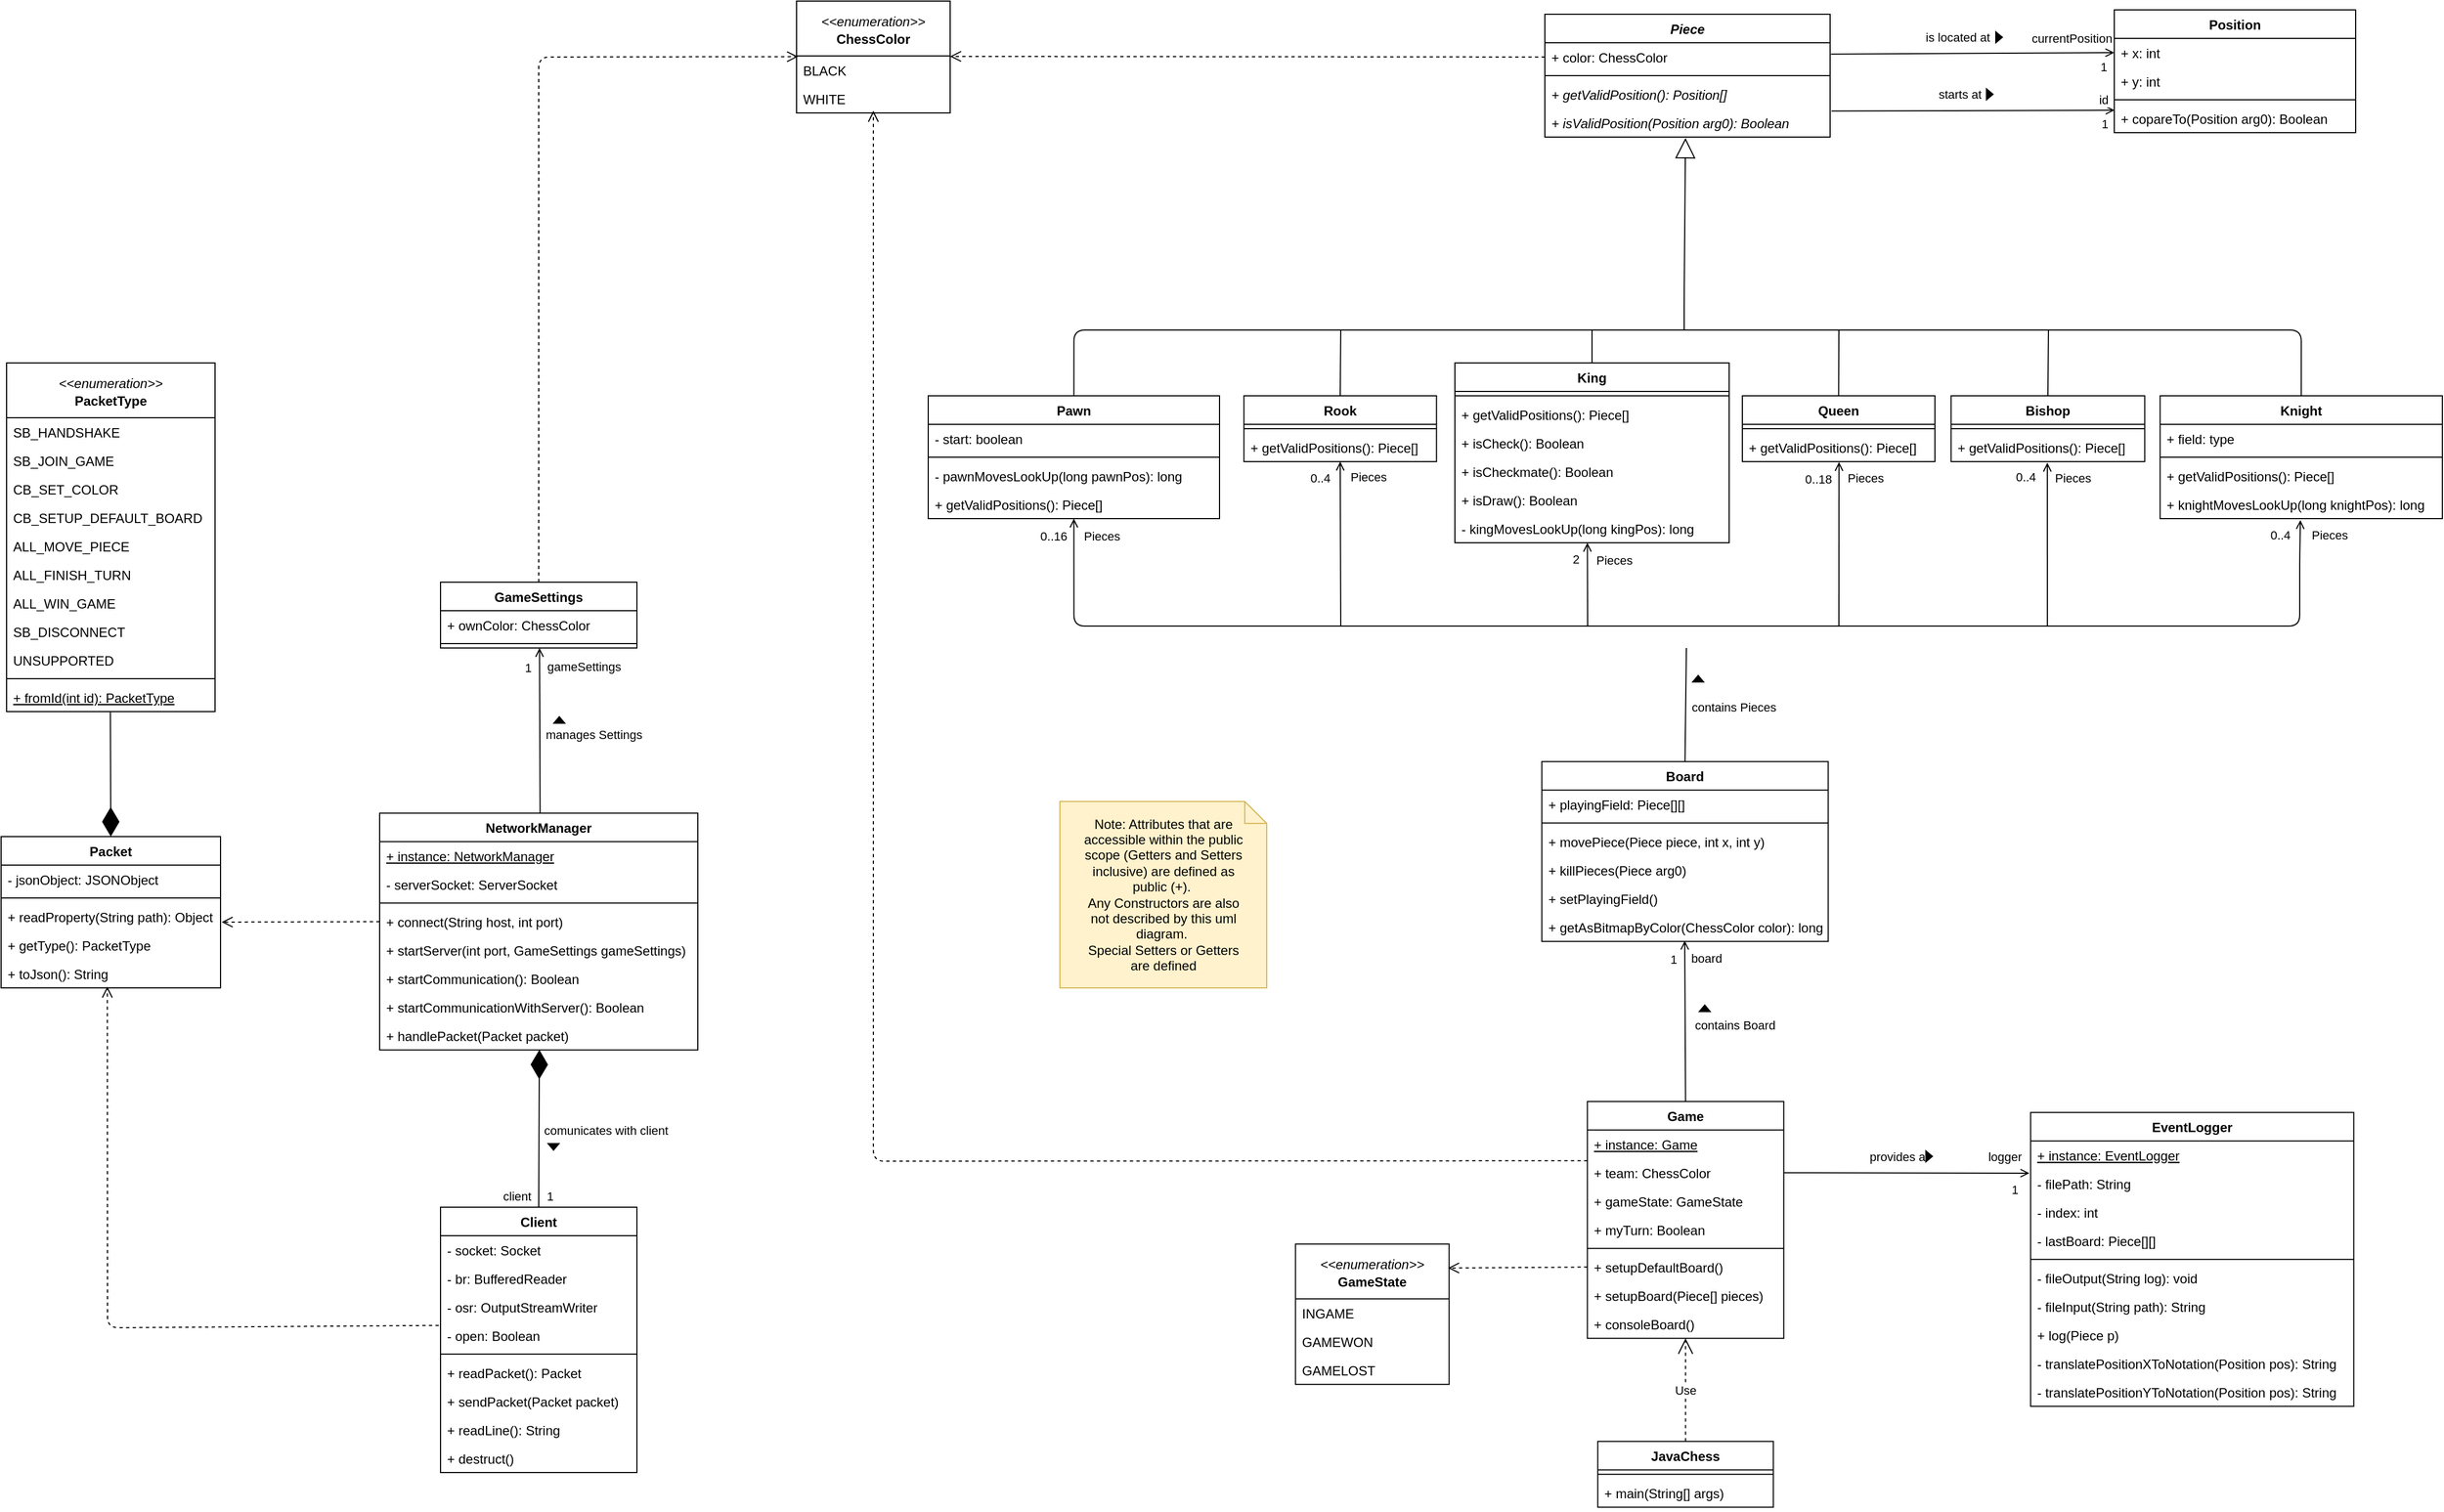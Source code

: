 <mxfile version="15.2.9" type="device"><diagram id="QiO1Wd_Hvcqk1EZPamI7" name="Page-1"><mxGraphModel dx="3575" dy="3105" grid="1" gridSize="10" guides="1" tooltips="1" connect="1" arrows="1" fold="1" page="1" pageScale="1" pageWidth="827" pageHeight="1169" math="0" shadow="0"><root><mxCell id="0"/><mxCell id="1" parent="0"/><mxCell id="n-QpUPMGMbVqNo4bRFKj-1" value="Piece" style="swimlane;fontStyle=3;align=center;verticalAlign=top;childLayout=stackLayout;horizontal=1;startSize=26;horizontalStack=0;resizeParent=1;resizeParentMax=0;resizeLast=0;collapsible=1;marginBottom=0;" parent="1" vertex="1"><mxGeometry x="708" y="-638" width="260" height="112" as="geometry"><mxRectangle x="320" y="60" width="70" height="26" as="alternateBounds"/></mxGeometry></mxCell><mxCell id="y1pp2kPINJk6-udKGznK-7" value="+ color: ChessColor" style="text;strokeColor=none;fillColor=none;align=left;verticalAlign=top;spacingLeft=4;spacingRight=4;overflow=hidden;rotatable=0;points=[[0,0.5],[1,0.5]];portConstraint=eastwest;" parent="n-QpUPMGMbVqNo4bRFKj-1" vertex="1"><mxGeometry y="26" width="260" height="26" as="geometry"/></mxCell><mxCell id="n-QpUPMGMbVqNo4bRFKj-3" value="" style="line;strokeWidth=1;fillColor=none;align=left;verticalAlign=middle;spacingTop=-1;spacingLeft=3;spacingRight=3;rotatable=0;labelPosition=right;points=[];portConstraint=eastwest;" parent="n-QpUPMGMbVqNo4bRFKj-1" vertex="1"><mxGeometry y="52" width="260" height="8" as="geometry"/></mxCell><mxCell id="n-QpUPMGMbVqNo4bRFKj-76" value="+ getValidPosition(): Position[]" style="text;strokeColor=none;fillColor=none;align=left;verticalAlign=top;spacingLeft=4;spacingRight=4;overflow=hidden;rotatable=0;points=[[0,0.5],[1,0.5]];portConstraint=eastwest;fontStyle=2" parent="n-QpUPMGMbVqNo4bRFKj-1" vertex="1"><mxGeometry y="60" width="260" height="26" as="geometry"/></mxCell><mxCell id="n-QpUPMGMbVqNo4bRFKj-77" value="+ isValidPosition(Position arg0): Boolean" style="text;strokeColor=none;fillColor=none;align=left;verticalAlign=top;spacingLeft=4;spacingRight=4;overflow=hidden;rotatable=0;points=[[0,0.5],[1,0.5]];portConstraint=eastwest;fontStyle=2" parent="n-QpUPMGMbVqNo4bRFKj-1" vertex="1"><mxGeometry y="86" width="260" height="26" as="geometry"/></mxCell><mxCell id="n-QpUPMGMbVqNo4bRFKj-9" value="Queen" style="swimlane;fontStyle=1;align=center;verticalAlign=top;childLayout=stackLayout;horizontal=1;startSize=26;horizontalStack=0;resizeParent=1;resizeParentMax=0;resizeLast=0;collapsible=1;marginBottom=0;" parent="1" vertex="1"><mxGeometry x="888" y="-290" width="175.5" height="60" as="geometry"/></mxCell><mxCell id="n-QpUPMGMbVqNo4bRFKj-11" value="" style="line;strokeWidth=1;fillColor=none;align=left;verticalAlign=middle;spacingTop=-1;spacingLeft=3;spacingRight=3;rotatable=0;labelPosition=right;points=[];portConstraint=eastwest;" parent="n-QpUPMGMbVqNo4bRFKj-9" vertex="1"><mxGeometry y="26" width="175.5" height="8" as="geometry"/></mxCell><mxCell id="n-QpUPMGMbVqNo4bRFKj-12" value="+ getValidPositions(): Piece[]" style="text;strokeColor=none;fillColor=none;align=left;verticalAlign=top;spacingLeft=4;spacingRight=4;overflow=hidden;rotatable=0;points=[[0,0.5],[1,0.5]];portConstraint=eastwest;" parent="n-QpUPMGMbVqNo4bRFKj-9" vertex="1"><mxGeometry y="34" width="175.5" height="26" as="geometry"/></mxCell><mxCell id="n-QpUPMGMbVqNo4bRFKj-13" value="Knight" style="swimlane;fontStyle=1;align=center;verticalAlign=top;childLayout=stackLayout;horizontal=1;startSize=26;horizontalStack=0;resizeParent=1;resizeParentMax=0;resizeLast=0;collapsible=1;marginBottom=0;" parent="1" vertex="1"><mxGeometry x="1268.75" y="-290" width="257.25" height="112" as="geometry"/></mxCell><mxCell id="n-QpUPMGMbVqNo4bRFKj-14" value="+ field: type" style="text;strokeColor=none;fillColor=none;align=left;verticalAlign=top;spacingLeft=4;spacingRight=4;overflow=hidden;rotatable=0;points=[[0,0.5],[1,0.5]];portConstraint=eastwest;" parent="n-QpUPMGMbVqNo4bRFKj-13" vertex="1"><mxGeometry y="26" width="257.25" height="26" as="geometry"/></mxCell><mxCell id="n-QpUPMGMbVqNo4bRFKj-15" value="" style="line;strokeWidth=1;fillColor=none;align=left;verticalAlign=middle;spacingTop=-1;spacingLeft=3;spacingRight=3;rotatable=0;labelPosition=right;points=[];portConstraint=eastwest;" parent="n-QpUPMGMbVqNo4bRFKj-13" vertex="1"><mxGeometry y="52" width="257.25" height="8" as="geometry"/></mxCell><mxCell id="n-QpUPMGMbVqNo4bRFKj-16" value="+ getValidPositions(): Piece[]" style="text;strokeColor=none;fillColor=none;align=left;verticalAlign=top;spacingLeft=4;spacingRight=4;overflow=hidden;rotatable=0;points=[[0,0.5],[1,0.5]];portConstraint=eastwest;" parent="n-QpUPMGMbVqNo4bRFKj-13" vertex="1"><mxGeometry y="60" width="257.25" height="26" as="geometry"/></mxCell><mxCell id="lWSPgEo8mrVRK9BXcf-R-54" value="+ knightMovesLookUp(long knightPos): long" style="text;strokeColor=none;fillColor=none;align=left;verticalAlign=top;spacingLeft=4;spacingRight=4;overflow=hidden;rotatable=0;points=[[0,0.5],[1,0.5]];portConstraint=eastwest;" vertex="1" parent="n-QpUPMGMbVqNo4bRFKj-13"><mxGeometry y="86" width="257.25" height="26" as="geometry"/></mxCell><mxCell id="n-QpUPMGMbVqNo4bRFKj-17" value="Bishop" style="swimlane;fontStyle=1;align=center;verticalAlign=top;childLayout=stackLayout;horizontal=1;startSize=26;horizontalStack=0;resizeParent=1;resizeParentMax=0;resizeLast=0;collapsible=1;marginBottom=0;" parent="1" vertex="1"><mxGeometry x="1078.25" y="-290" width="176.5" height="60" as="geometry"/></mxCell><mxCell id="n-QpUPMGMbVqNo4bRFKj-19" value="" style="line;strokeWidth=1;fillColor=none;align=left;verticalAlign=middle;spacingTop=-1;spacingLeft=3;spacingRight=3;rotatable=0;labelPosition=right;points=[];portConstraint=eastwest;" parent="n-QpUPMGMbVqNo4bRFKj-17" vertex="1"><mxGeometry y="26" width="176.5" height="8" as="geometry"/></mxCell><mxCell id="n-QpUPMGMbVqNo4bRFKj-20" value="+ getValidPositions(): Piece[]" style="text;strokeColor=none;fillColor=none;align=left;verticalAlign=top;spacingLeft=4;spacingRight=4;overflow=hidden;rotatable=0;points=[[0,0.5],[1,0.5]];portConstraint=eastwest;" parent="n-QpUPMGMbVqNo4bRFKj-17" vertex="1"><mxGeometry y="34" width="176.5" height="26" as="geometry"/></mxCell><mxCell id="n-QpUPMGMbVqNo4bRFKj-21" value="Pawn" style="swimlane;fontStyle=1;align=center;verticalAlign=top;childLayout=stackLayout;horizontal=1;startSize=26;horizontalStack=0;resizeParent=1;resizeParentMax=0;resizeLast=0;collapsible=1;marginBottom=0;swimlaneLine=1;rounded=0;shadow=0;sketch=0;glass=0;" parent="1" vertex="1"><mxGeometry x="146" y="-290" width="265.5" height="112" as="geometry"><mxRectangle x="160" y="260" width="60" height="26" as="alternateBounds"/></mxGeometry></mxCell><mxCell id="n-QpUPMGMbVqNo4bRFKj-22" value="- start: boolean" style="text;strokeColor=none;fillColor=none;align=left;verticalAlign=top;spacingLeft=4;spacingRight=4;overflow=hidden;rotatable=0;points=[[0,0.5],[1,0.5]];portConstraint=eastwest;" parent="n-QpUPMGMbVqNo4bRFKj-21" vertex="1"><mxGeometry y="26" width="265.5" height="26" as="geometry"/></mxCell><mxCell id="n-QpUPMGMbVqNo4bRFKj-23" value="" style="line;strokeWidth=1;fillColor=none;align=left;verticalAlign=middle;spacingTop=-1;spacingLeft=3;spacingRight=3;rotatable=0;labelPosition=right;points=[];portConstraint=eastwest;" parent="n-QpUPMGMbVqNo4bRFKj-21" vertex="1"><mxGeometry y="52" width="265.5" height="8" as="geometry"/></mxCell><mxCell id="n-QpUPMGMbVqNo4bRFKj-24" value="- pawnMovesLookUp(long pawnPos): long" style="text;strokeColor=none;fillColor=none;align=left;verticalAlign=top;spacingLeft=4;spacingRight=4;overflow=hidden;rotatable=0;points=[[0,0.5],[1,0.5]];portConstraint=eastwest;" parent="n-QpUPMGMbVqNo4bRFKj-21" vertex="1"><mxGeometry y="60" width="265.5" height="26" as="geometry"/></mxCell><mxCell id="lWSPgEo8mrVRK9BXcf-R-48" value="+ getValidPositions(): Piece[]" style="text;strokeColor=none;fillColor=none;align=left;verticalAlign=top;spacingLeft=4;spacingRight=4;overflow=hidden;rotatable=0;points=[[0,0.5],[1,0.5]];portConstraint=eastwest;" vertex="1" parent="n-QpUPMGMbVqNo4bRFKj-21"><mxGeometry y="86" width="265.5" height="26" as="geometry"/></mxCell><mxCell id="n-QpUPMGMbVqNo4bRFKj-25" value="Rook" style="swimlane;fontStyle=1;align=center;verticalAlign=top;childLayout=stackLayout;horizontal=1;startSize=26;horizontalStack=0;resizeParent=1;resizeParentMax=0;resizeLast=0;collapsible=1;marginBottom=0;" parent="1" vertex="1"><mxGeometry x="433.75" y="-290" width="175.5" height="60" as="geometry"/></mxCell><mxCell id="n-QpUPMGMbVqNo4bRFKj-27" value="" style="line;strokeWidth=1;fillColor=none;align=left;verticalAlign=middle;spacingTop=-1;spacingLeft=3;spacingRight=3;rotatable=0;labelPosition=right;points=[];portConstraint=eastwest;" parent="n-QpUPMGMbVqNo4bRFKj-25" vertex="1"><mxGeometry y="26" width="175.5" height="8" as="geometry"/></mxCell><mxCell id="n-QpUPMGMbVqNo4bRFKj-28" value="+ getValidPositions(): Piece[]" style="text;strokeColor=none;fillColor=none;align=left;verticalAlign=top;spacingLeft=4;spacingRight=4;overflow=hidden;rotatable=0;points=[[0,0.5],[1,0.5]];portConstraint=eastwest;" parent="n-QpUPMGMbVqNo4bRFKj-25" vertex="1"><mxGeometry y="34" width="175.5" height="26" as="geometry"/></mxCell><mxCell id="n-QpUPMGMbVqNo4bRFKj-29" value="Game" style="swimlane;fontStyle=1;align=center;verticalAlign=top;childLayout=stackLayout;horizontal=1;startSize=26;horizontalStack=0;resizeParent=1;resizeParentMax=0;resizeLast=0;collapsible=1;marginBottom=0;" parent="1" vertex="1"><mxGeometry x="746.75" y="353.62" width="179" height="216" as="geometry"><mxRectangle x="340" y="950" width="70" height="26" as="alternateBounds"/></mxGeometry></mxCell><mxCell id="n-QpUPMGMbVqNo4bRFKj-30" value="+ instance: Game" style="text;strokeColor=none;fillColor=none;align=left;verticalAlign=top;spacingLeft=4;spacingRight=4;overflow=hidden;rotatable=0;points=[[0,0.5],[1,0.5]];portConstraint=eastwest;fontStyle=4" parent="n-QpUPMGMbVqNo4bRFKj-29" vertex="1"><mxGeometry y="26" width="179" height="26" as="geometry"/></mxCell><mxCell id="y1pp2kPINJk6-udKGznK-51" value="+ team: ChessColor" style="text;strokeColor=none;fillColor=none;align=left;verticalAlign=top;spacingLeft=4;spacingRight=4;overflow=hidden;rotatable=0;points=[[0,0.5],[1,0.5]];portConstraint=eastwest;" parent="n-QpUPMGMbVqNo4bRFKj-29" vertex="1"><mxGeometry y="52" width="179" height="26" as="geometry"/></mxCell><mxCell id="lWSPgEo8mrVRK9BXcf-R-35" value="+ gameState: GameState" style="text;strokeColor=none;fillColor=none;align=left;verticalAlign=top;spacingLeft=4;spacingRight=4;overflow=hidden;rotatable=0;points=[[0,0.5],[1,0.5]];portConstraint=eastwest;" vertex="1" parent="n-QpUPMGMbVqNo4bRFKj-29"><mxGeometry y="78" width="179" height="26" as="geometry"/></mxCell><mxCell id="lWSPgEo8mrVRK9BXcf-R-36" value="+ myTurn: Boolean" style="text;strokeColor=none;fillColor=none;align=left;verticalAlign=top;spacingLeft=4;spacingRight=4;overflow=hidden;rotatable=0;points=[[0,0.5],[1,0.5]];portConstraint=eastwest;" vertex="1" parent="n-QpUPMGMbVqNo4bRFKj-29"><mxGeometry y="104" width="179" height="26" as="geometry"/></mxCell><mxCell id="n-QpUPMGMbVqNo4bRFKj-31" value="" style="line;strokeWidth=1;fillColor=none;align=left;verticalAlign=middle;spacingTop=-1;spacingLeft=3;spacingRight=3;rotatable=0;labelPosition=right;points=[];portConstraint=eastwest;" parent="n-QpUPMGMbVqNo4bRFKj-29" vertex="1"><mxGeometry y="130" width="179" height="8" as="geometry"/></mxCell><mxCell id="lWSPgEo8mrVRK9BXcf-R-38" value="+ setupDefaultBoard()" style="text;strokeColor=none;fillColor=none;align=left;verticalAlign=top;spacingLeft=4;spacingRight=4;overflow=hidden;rotatable=0;points=[[0,0.5],[1,0.5]];portConstraint=eastwest;" vertex="1" parent="n-QpUPMGMbVqNo4bRFKj-29"><mxGeometry y="138" width="179" height="26" as="geometry"/></mxCell><mxCell id="lWSPgEo8mrVRK9BXcf-R-39" value="+ setupBoard(Piece[] pieces)" style="text;strokeColor=none;fillColor=none;align=left;verticalAlign=top;spacingLeft=4;spacingRight=4;overflow=hidden;rotatable=0;points=[[0,0.5],[1,0.5]];portConstraint=eastwest;" vertex="1" parent="n-QpUPMGMbVqNo4bRFKj-29"><mxGeometry y="164" width="179" height="26" as="geometry"/></mxCell><mxCell id="lWSPgEo8mrVRK9BXcf-R-40" value="+ consoleBoard()" style="text;strokeColor=none;fillColor=none;align=left;verticalAlign=top;spacingLeft=4;spacingRight=4;overflow=hidden;rotatable=0;points=[[0,0.5],[1,0.5]];portConstraint=eastwest;" vertex="1" parent="n-QpUPMGMbVqNo4bRFKj-29"><mxGeometry y="190" width="179" height="26" as="geometry"/></mxCell><mxCell id="n-QpUPMGMbVqNo4bRFKj-5" value="King" style="swimlane;fontStyle=1;align=center;verticalAlign=top;childLayout=stackLayout;horizontal=1;startSize=26;horizontalStack=0;resizeParent=1;resizeParentMax=0;resizeLast=0;collapsible=1;marginBottom=0;" parent="1" vertex="1"><mxGeometry x="626" y="-320" width="250" height="164" as="geometry"/></mxCell><mxCell id="n-QpUPMGMbVqNo4bRFKj-7" value="" style="line;strokeWidth=1;fillColor=none;align=left;verticalAlign=middle;spacingTop=-1;spacingLeft=3;spacingRight=3;rotatable=0;labelPosition=right;points=[];portConstraint=eastwest;" parent="n-QpUPMGMbVqNo4bRFKj-5" vertex="1"><mxGeometry y="26" width="250" height="8" as="geometry"/></mxCell><mxCell id="n-QpUPMGMbVqNo4bRFKj-8" value="+ getValidPositions(): Piece[]" style="text;strokeColor=none;fillColor=none;align=left;verticalAlign=top;spacingLeft=4;spacingRight=4;overflow=hidden;rotatable=0;points=[[0,0.5],[1,0.5]];portConstraint=eastwest;" parent="n-QpUPMGMbVqNo4bRFKj-5" vertex="1"><mxGeometry y="34" width="250" height="26" as="geometry"/></mxCell><mxCell id="lWSPgEo8mrVRK9BXcf-R-49" value="+ isCheck(): Boolean" style="text;strokeColor=none;fillColor=none;align=left;verticalAlign=top;spacingLeft=4;spacingRight=4;overflow=hidden;rotatable=0;points=[[0,0.5],[1,0.5]];portConstraint=eastwest;" vertex="1" parent="n-QpUPMGMbVqNo4bRFKj-5"><mxGeometry y="60" width="250" height="26" as="geometry"/></mxCell><mxCell id="lWSPgEo8mrVRK9BXcf-R-50" value="+ isCheckmate(): Boolean" style="text;strokeColor=none;fillColor=none;align=left;verticalAlign=top;spacingLeft=4;spacingRight=4;overflow=hidden;rotatable=0;points=[[0,0.5],[1,0.5]];portConstraint=eastwest;" vertex="1" parent="n-QpUPMGMbVqNo4bRFKj-5"><mxGeometry y="86" width="250" height="26" as="geometry"/></mxCell><mxCell id="lWSPgEo8mrVRK9BXcf-R-51" value="+ isDraw(): Boolean" style="text;strokeColor=none;fillColor=none;align=left;verticalAlign=top;spacingLeft=4;spacingRight=4;overflow=hidden;rotatable=0;points=[[0,0.5],[1,0.5]];portConstraint=eastwest;" vertex="1" parent="n-QpUPMGMbVqNo4bRFKj-5"><mxGeometry y="112" width="250" height="26" as="geometry"/></mxCell><mxCell id="lWSPgEo8mrVRK9BXcf-R-52" value="- kingMovesLookUp(long kingPos): long" style="text;strokeColor=none;fillColor=none;align=left;verticalAlign=top;spacingLeft=4;spacingRight=4;overflow=hidden;rotatable=0;points=[[0,0.5],[1,0.5]];portConstraint=eastwest;" vertex="1" parent="n-QpUPMGMbVqNo4bRFKj-5"><mxGeometry y="138" width="250" height="26" as="geometry"/></mxCell><mxCell id="n-QpUPMGMbVqNo4bRFKj-78" value="Position" style="swimlane;fontStyle=1;align=center;verticalAlign=top;childLayout=stackLayout;horizontal=1;startSize=26;horizontalStack=0;resizeParent=1;resizeParentMax=0;resizeLast=0;collapsible=1;marginBottom=0;" parent="1" vertex="1"><mxGeometry x="1227" y="-642" width="220" height="112" as="geometry"><mxRectangle x="320" y="60" width="70" height="26" as="alternateBounds"/></mxGeometry></mxCell><mxCell id="n-QpUPMGMbVqNo4bRFKj-79" value="+ x: int" style="text;strokeColor=none;fillColor=none;align=left;verticalAlign=top;spacingLeft=4;spacingRight=4;overflow=hidden;rotatable=0;points=[[0,0.5],[1,0.5]];portConstraint=eastwest;" parent="n-QpUPMGMbVqNo4bRFKj-78" vertex="1"><mxGeometry y="26" width="220" height="26" as="geometry"/></mxCell><mxCell id="n-QpUPMGMbVqNo4bRFKj-80" value="+ y: int" style="text;strokeColor=none;fillColor=none;align=left;verticalAlign=top;spacingLeft=4;spacingRight=4;overflow=hidden;rotatable=0;points=[[0,0.5],[1,0.5]];portConstraint=eastwest;" parent="n-QpUPMGMbVqNo4bRFKj-78" vertex="1"><mxGeometry y="52" width="220" height="26" as="geometry"/></mxCell><mxCell id="n-QpUPMGMbVqNo4bRFKj-81" value="" style="line;strokeWidth=1;fillColor=none;align=left;verticalAlign=middle;spacingTop=-1;spacingLeft=3;spacingRight=3;rotatable=0;labelPosition=right;points=[];portConstraint=eastwest;" parent="n-QpUPMGMbVqNo4bRFKj-78" vertex="1"><mxGeometry y="78" width="220" height="8" as="geometry"/></mxCell><mxCell id="-I5WOuQX6gCvsFCNPDKH-2" value="+ copareTo(Position arg0): Boolean" style="text;strokeColor=none;fillColor=none;align=left;verticalAlign=top;spacingLeft=4;spacingRight=4;overflow=hidden;rotatable=0;points=[[0,0.5],[1,0.5]];portConstraint=eastwest;" parent="n-QpUPMGMbVqNo4bRFKj-78" vertex="1"><mxGeometry y="86" width="220" height="26" as="geometry"/></mxCell><mxCell id="n-QpUPMGMbVqNo4bRFKj-88" value="" style="endArrow=none;endFill=0;endSize=12;html=1;entryX=1.003;entryY=0.397;entryDx=0;entryDy=0;entryPerimeter=0;exitX=0;exitY=0.5;exitDx=0;exitDy=0;startArrow=open;startFill=0;" parent="1" source="n-QpUPMGMbVqNo4bRFKj-79" target="y1pp2kPINJk6-udKGznK-7" edge="1"><mxGeometry width="160" relative="1" as="geometry"><mxPoint x="1147" y="-602" as="sourcePoint"/><mxPoint x="970" y="-601" as="targetPoint"/></mxGeometry></mxCell><mxCell id="bBbMq3DEwbk08YWyzh2Q-37" value="currentPosition" style="edgeLabel;html=1;align=center;verticalAlign=middle;resizable=0;points=[];" parent="n-QpUPMGMbVqNo4bRFKj-88" vertex="1" connectable="0"><mxGeometry x="0.671" relative="1" as="geometry"><mxPoint x="176" y="-14" as="offset"/></mxGeometry></mxCell><mxCell id="bBbMq3DEwbk08YWyzh2Q-38" value="1" style="edgeLabel;html=1;align=center;verticalAlign=middle;resizable=0;points=[];" parent="n-QpUPMGMbVqNo4bRFKj-88" vertex="1" connectable="0"><mxGeometry x="0.431" relative="1" as="geometry"><mxPoint x="175" y="12" as="offset"/></mxGeometry></mxCell><mxCell id="bBbMq3DEwbk08YWyzh2Q-45" value="is located at" style="edgeLabel;html=1;align=center;verticalAlign=middle;resizable=0;points=[];" parent="n-QpUPMGMbVqNo4bRFKj-88" vertex="1" connectable="0"><mxGeometry x="0.386" y="-1" relative="1" as="geometry"><mxPoint x="36" y="-14" as="offset"/></mxGeometry></mxCell><mxCell id="y1pp2kPINJk6-udKGznK-31" value="" style="group" parent="1" vertex="1" connectable="0"><mxGeometry x="26" y="-650" width="140" height="128" as="geometry"/></mxCell><mxCell id="y1pp2kPINJk6-udKGznK-32" value="" style="group" parent="y1pp2kPINJk6-udKGznK-31" vertex="1" connectable="0"><mxGeometry width="140" height="128" as="geometry"/></mxCell><mxCell id="y1pp2kPINJk6-udKGznK-25" value="&lt;&lt;enumeration&gt;&gt;&#10;" style="swimlane;fontStyle=2;childLayout=stackLayout;horizontal=1;startSize=50;fillColor=none;horizontalStack=0;resizeParent=1;resizeParentMax=0;resizeLast=0;collapsible=1;marginBottom=0;" parent="y1pp2kPINJk6-udKGznK-32" vertex="1"><mxGeometry width="140" height="102" as="geometry"/></mxCell><mxCell id="y1pp2kPINJk6-udKGznK-26" value="BLACK" style="text;strokeColor=none;fillColor=none;align=left;verticalAlign=top;spacingLeft=4;spacingRight=4;overflow=hidden;rotatable=0;points=[[0,0.5],[1,0.5]];portConstraint=eastwest;" parent="y1pp2kPINJk6-udKGznK-25" vertex="1"><mxGeometry y="50" width="140" height="26" as="geometry"/></mxCell><mxCell id="y1pp2kPINJk6-udKGznK-28" value="WHITE" style="text;strokeColor=none;fillColor=none;align=left;verticalAlign=top;spacingLeft=4;spacingRight=4;overflow=hidden;rotatable=0;points=[[0,0.5],[1,0.5]];portConstraint=eastwest;" parent="y1pp2kPINJk6-udKGznK-25" vertex="1"><mxGeometry y="76" width="140" height="26" as="geometry"/></mxCell><mxCell id="y1pp2kPINJk6-udKGznK-29" value="ChessColor" style="text;align=center;fontStyle=1;verticalAlign=middle;spacingLeft=3;spacingRight=3;strokeColor=none;rotatable=0;points=[[0,0.5],[1,0.5]];portConstraint=eastwest;" parent="y1pp2kPINJk6-udKGznK-32" vertex="1"><mxGeometry x="30" y="21" width="80" height="26" as="geometry"/></mxCell><mxCell id="y1pp2kPINJk6-udKGznK-33" value="" style="html=1;verticalAlign=bottom;endArrow=open;dashed=1;endSize=8;exitX=0;exitY=0.5;exitDx=0;exitDy=0;entryX=0.999;entryY=0.018;entryDx=0;entryDy=0;entryPerimeter=0;" parent="1" source="y1pp2kPINJk6-udKGznK-7" target="y1pp2kPINJk6-udKGznK-26" edge="1"><mxGeometry relative="1" as="geometry"><mxPoint x="688" y="-580" as="sourcePoint"/><mxPoint x="589" y="-550" as="targetPoint"/></mxGeometry></mxCell><mxCell id="y1pp2kPINJk6-udKGznK-34" value="JavaChess" style="swimlane;fontStyle=1;align=center;verticalAlign=top;childLayout=stackLayout;horizontal=1;startSize=26;horizontalStack=0;resizeParent=1;resizeParentMax=0;resizeLast=0;collapsible=1;marginBottom=0;" parent="1" vertex="1"><mxGeometry x="756.25" y="663.62" width="160" height="60" as="geometry"><mxRectangle x="340" y="950" width="70" height="26" as="alternateBounds"/></mxGeometry></mxCell><mxCell id="y1pp2kPINJk6-udKGznK-36" value="" style="line;strokeWidth=1;fillColor=none;align=left;verticalAlign=middle;spacingTop=-1;spacingLeft=3;spacingRight=3;rotatable=0;labelPosition=right;points=[];portConstraint=eastwest;" parent="y1pp2kPINJk6-udKGznK-34" vertex="1"><mxGeometry y="26" width="160" height="8" as="geometry"/></mxCell><mxCell id="y1pp2kPINJk6-udKGznK-37" value="+ main(String[] args)" style="text;strokeColor=none;fillColor=none;align=left;verticalAlign=top;spacingLeft=4;spacingRight=4;overflow=hidden;rotatable=0;points=[[0,0.5],[1,0.5]];portConstraint=eastwest;" parent="y1pp2kPINJk6-udKGznK-34" vertex="1"><mxGeometry y="34" width="160" height="26" as="geometry"/></mxCell><mxCell id="y1pp2kPINJk6-udKGznK-40" value="Board" style="swimlane;fontStyle=1;align=center;verticalAlign=top;childLayout=stackLayout;horizontal=1;startSize=26;horizontalStack=0;resizeParent=1;resizeParentMax=0;resizeLast=0;collapsible=1;marginBottom=0;" parent="1" vertex="1"><mxGeometry x="705.25" y="43.62" width="261" height="164" as="geometry"/></mxCell><mxCell id="y1pp2kPINJk6-udKGznK-43" value="+ playingField: Piece[][]" style="text;strokeColor=none;fillColor=none;align=left;verticalAlign=top;spacingLeft=4;spacingRight=4;overflow=hidden;rotatable=0;points=[[0,0.5],[1,0.5]];portConstraint=eastwest;" parent="y1pp2kPINJk6-udKGznK-40" vertex="1"><mxGeometry y="26" width="261" height="26" as="geometry"/></mxCell><mxCell id="lWSPgEo8mrVRK9BXcf-R-41" value="" style="line;strokeWidth=1;fillColor=none;align=left;verticalAlign=middle;spacingTop=-1;spacingLeft=3;spacingRight=3;rotatable=0;labelPosition=right;points=[];portConstraint=eastwest;" vertex="1" parent="y1pp2kPINJk6-udKGznK-40"><mxGeometry y="52" width="261" height="8" as="geometry"/></mxCell><mxCell id="lWSPgEo8mrVRK9BXcf-R-42" value="+ movePiece(Piece piece, int x, int y)" style="text;strokeColor=none;fillColor=none;align=left;verticalAlign=top;spacingLeft=4;spacingRight=4;overflow=hidden;rotatable=0;points=[[0,0.5],[1,0.5]];portConstraint=eastwest;" vertex="1" parent="y1pp2kPINJk6-udKGznK-40"><mxGeometry y="60" width="261" height="26" as="geometry"/></mxCell><mxCell id="y1pp2kPINJk6-udKGznK-46" value="+ killPieces(Piece arg0)" style="text;strokeColor=none;fillColor=none;align=left;verticalAlign=top;spacingLeft=4;spacingRight=4;overflow=hidden;rotatable=0;points=[[0,0.5],[1,0.5]];portConstraint=eastwest;" parent="y1pp2kPINJk6-udKGznK-40" vertex="1"><mxGeometry y="86" width="261" height="26" as="geometry"/></mxCell><mxCell id="lWSPgEo8mrVRK9BXcf-R-43" value="+ setPlayingField()" style="text;strokeColor=none;fillColor=none;align=left;verticalAlign=top;spacingLeft=4;spacingRight=4;overflow=hidden;rotatable=0;points=[[0,0.5],[1,0.5]];portConstraint=eastwest;" vertex="1" parent="y1pp2kPINJk6-udKGznK-40"><mxGeometry y="112" width="261" height="26" as="geometry"/></mxCell><mxCell id="lWSPgEo8mrVRK9BXcf-R-44" value="+ getAsBitmapByColor(ChessColor color): long" style="text;strokeColor=none;fillColor=none;align=left;verticalAlign=top;spacingLeft=4;spacingRight=4;overflow=hidden;rotatable=0;points=[[0,0.5],[1,0.5]];portConstraint=eastwest;" vertex="1" parent="y1pp2kPINJk6-udKGznK-40"><mxGeometry y="138" width="261" height="26" as="geometry"/></mxCell><mxCell id="bBbMq3DEwbk08YWyzh2Q-1" value="" style="endArrow=block;endSize=16;endFill=0;html=1;entryX=0.493;entryY=1.034;entryDx=0;entryDy=0;entryPerimeter=0;" parent="1" target="n-QpUPMGMbVqNo4bRFKj-77" edge="1"><mxGeometry width="160" relative="1" as="geometry"><mxPoint x="835" y="-350" as="sourcePoint"/><mxPoint x="835" y="-580" as="targetPoint"/><Array as="points"><mxPoint x="835" y="-380"/></Array></mxGeometry></mxCell><mxCell id="bBbMq3DEwbk08YWyzh2Q-2" value="" style="endArrow=none;html=1;edgeStyle=orthogonalEdgeStyle;exitX=0.5;exitY=0;exitDx=0;exitDy=0;entryX=0.5;entryY=0;entryDx=0;entryDy=0;" parent="1" source="n-QpUPMGMbVqNo4bRFKj-21" target="n-QpUPMGMbVqNo4bRFKj-13" edge="1"><mxGeometry relative="1" as="geometry"><mxPoint x="541.5" y="-340" as="sourcePoint"/><mxPoint x="1312.5" y="-350" as="targetPoint"/><Array as="points"><mxPoint x="309" y="-350"/><mxPoint x="1312" y="-350"/></Array></mxGeometry></mxCell><mxCell id="bBbMq3DEwbk08YWyzh2Q-7" value="" style="endArrow=none;html=1;exitX=0.5;exitY=0;exitDx=0;exitDy=0;" parent="1" source="n-QpUPMGMbVqNo4bRFKj-25" edge="1"><mxGeometry width="50" height="50" relative="1" as="geometry"><mxPoint x="451.5" y="-400" as="sourcePoint"/><mxPoint x="522" y="-350" as="targetPoint"/></mxGeometry></mxCell><mxCell id="bBbMq3DEwbk08YWyzh2Q-8" value="" style="endArrow=none;html=1;exitX=0.5;exitY=0;exitDx=0;exitDy=0;" parent="1" source="n-QpUPMGMbVqNo4bRFKj-5" edge="1"><mxGeometry width="50" height="50" relative="1" as="geometry"><mxPoint x="742.5" y="-310" as="sourcePoint"/><mxPoint x="751" y="-350" as="targetPoint"/></mxGeometry></mxCell><mxCell id="bBbMq3DEwbk08YWyzh2Q-9" value="" style="endArrow=none;html=1;exitX=0.5;exitY=0;exitDx=0;exitDy=0;" parent="1" source="n-QpUPMGMbVqNo4bRFKj-9" edge="1"><mxGeometry width="50" height="50" relative="1" as="geometry"><mxPoint x="931.26" y="-310" as="sourcePoint"/><mxPoint x="976" y="-350" as="targetPoint"/></mxGeometry></mxCell><mxCell id="bBbMq3DEwbk08YWyzh2Q-10" value="" style="endArrow=none;html=1;exitX=0.5;exitY=0;exitDx=0;exitDy=0;" parent="1" source="n-QpUPMGMbVqNo4bRFKj-17" edge="1"><mxGeometry width="50" height="50" relative="1" as="geometry"><mxPoint x="941.5" y="-300" as="sourcePoint"/><mxPoint x="1167" y="-350" as="targetPoint"/></mxGeometry></mxCell><mxCell id="bBbMq3DEwbk08YWyzh2Q-11" value="" style="endArrow=none;html=1;exitX=0.5;exitY=0;exitDx=0;exitDy=0;" parent="1" source="y1pp2kPINJk6-udKGznK-40" edge="1"><mxGeometry width="50" height="50" relative="1" as="geometry"><mxPoint x="837" y="250" as="sourcePoint"/><mxPoint x="837" y="-60" as="targetPoint"/></mxGeometry></mxCell><mxCell id="bBbMq3DEwbk08YWyzh2Q-35" value="contains Pieces" style="edgeLabel;html=1;align=center;verticalAlign=middle;resizable=0;points=[];" parent="bBbMq3DEwbk08YWyzh2Q-11" vertex="1" connectable="0"><mxGeometry x="-0.145" y="-1" relative="1" as="geometry"><mxPoint x="42" y="-5" as="offset"/></mxGeometry></mxCell><mxCell id="bBbMq3DEwbk08YWyzh2Q-13" value="" style="endArrow=open;html=1;edgeStyle=orthogonalEdgeStyle;exitX=0.5;exitY=1;exitDx=0;exitDy=0;endFill=0;startArrow=open;startFill=0;entryX=0.497;entryY=1.051;entryDx=0;entryDy=0;entryPerimeter=0;" parent="1" source="n-QpUPMGMbVqNo4bRFKj-21" target="lWSPgEo8mrVRK9BXcf-R-54" edge="1"><mxGeometry relative="1" as="geometry"><mxPoint x="356" y="-210" as="sourcePoint"/><mxPoint x="1361" y="-140" as="targetPoint"/><Array as="points"><mxPoint x="279" y="-80"/><mxPoint x="1396" y="-80"/><mxPoint x="1396" y="-140"/><mxPoint x="1397" y="-140"/></Array></mxGeometry></mxCell><mxCell id="bBbMq3DEwbk08YWyzh2Q-24" value="Pieces" style="edgeLabel;html=1;align=center;verticalAlign=middle;resizable=0;points=[];" parent="bBbMq3DEwbk08YWyzh2Q-13" vertex="1" connectable="0"><mxGeometry x="-0.976" y="-2" relative="1" as="geometry"><mxPoint x="27" as="offset"/></mxGeometry></mxCell><mxCell id="bBbMq3DEwbk08YWyzh2Q-25" value="0..16" style="edgeLabel;html=1;align=center;verticalAlign=middle;resizable=0;points=[];" parent="bBbMq3DEwbk08YWyzh2Q-13" vertex="1" connectable="0"><mxGeometry x="-0.972" relative="1" as="geometry"><mxPoint x="-19" y="-3" as="offset"/></mxGeometry></mxCell><mxCell id="bBbMq3DEwbk08YWyzh2Q-32" value="0..4" style="edgeLabel;html=1;align=center;verticalAlign=middle;resizable=0;points=[];" parent="bBbMq3DEwbk08YWyzh2Q-13" vertex="1" connectable="0"><mxGeometry x="0.98" y="-1" relative="1" as="geometry"><mxPoint x="-20" as="offset"/></mxGeometry></mxCell><mxCell id="bBbMq3DEwbk08YWyzh2Q-33" value="Pieces" style="edgeLabel;html=1;align=center;verticalAlign=middle;resizable=0;points=[];" parent="bBbMq3DEwbk08YWyzh2Q-13" vertex="1" connectable="0"><mxGeometry x="0.983" y="-1" relative="1" as="geometry"><mxPoint x="25" y="2" as="offset"/></mxGeometry></mxCell><mxCell id="bBbMq3DEwbk08YWyzh2Q-14" value="" style="endArrow=open;html=1;endFill=0;entryX=0.497;entryY=1.038;entryDx=0;entryDy=0;entryPerimeter=0;" parent="1" target="n-QpUPMGMbVqNo4bRFKj-20" edge="1"><mxGeometry width="50" height="50" relative="1" as="geometry"><mxPoint x="1166" y="-80" as="sourcePoint"/><mxPoint x="1156" y="-170" as="targetPoint"/></mxGeometry></mxCell><mxCell id="bBbMq3DEwbk08YWyzh2Q-30" value="0..4" style="edgeLabel;html=1;align=center;verticalAlign=middle;resizable=0;points=[];" parent="bBbMq3DEwbk08YWyzh2Q-14" vertex="1" connectable="0"><mxGeometry x="0.823" y="1" relative="1" as="geometry"><mxPoint x="-19" as="offset"/></mxGeometry></mxCell><mxCell id="bBbMq3DEwbk08YWyzh2Q-31" value="Pieces" style="edgeLabel;html=1;align=center;verticalAlign=middle;resizable=0;points=[];" parent="bBbMq3DEwbk08YWyzh2Q-14" vertex="1" connectable="0"><mxGeometry x="0.843" relative="1" as="geometry"><mxPoint x="23" y="2" as="offset"/></mxGeometry></mxCell><mxCell id="bBbMq3DEwbk08YWyzh2Q-15" value="" style="endArrow=open;html=1;entryX=0.502;entryY=1.014;entryDx=0;entryDy=0;entryPerimeter=0;endFill=0;" parent="1" target="n-QpUPMGMbVqNo4bRFKj-12" edge="1"><mxGeometry width="50" height="50" relative="1" as="geometry"><mxPoint x="976" y="-80" as="sourcePoint"/><mxPoint x="931.91" y="-224.004" as="targetPoint"/></mxGeometry></mxCell><mxCell id="bBbMq3DEwbk08YWyzh2Q-28" value="Pieces" style="edgeLabel;html=1;align=center;verticalAlign=middle;resizable=0;points=[];" parent="bBbMq3DEwbk08YWyzh2Q-15" vertex="1" connectable="0"><mxGeometry x="0.786" y="-2" relative="1" as="geometry"><mxPoint x="22" y="-2" as="offset"/></mxGeometry></mxCell><mxCell id="bBbMq3DEwbk08YWyzh2Q-29" value="0..18" style="edgeLabel;html=1;align=center;verticalAlign=middle;resizable=0;points=[];" parent="bBbMq3DEwbk08YWyzh2Q-15" vertex="1" connectable="0"><mxGeometry x="0.801" relative="1" as="geometry"><mxPoint x="-19" as="offset"/></mxGeometry></mxCell><mxCell id="bBbMq3DEwbk08YWyzh2Q-16" value="" style="endArrow=open;html=1;endFill=0;entryX=0.483;entryY=1;entryDx=0;entryDy=0;entryPerimeter=0;" parent="1" target="lWSPgEo8mrVRK9BXcf-R-52" edge="1"><mxGeometry width="50" height="50" relative="1" as="geometry"><mxPoint x="747" y="-80" as="sourcePoint"/><mxPoint x="747" y="-150" as="targetPoint"/></mxGeometry></mxCell><mxCell id="bBbMq3DEwbk08YWyzh2Q-26" value="Pieces" style="edgeLabel;html=1;align=center;verticalAlign=middle;resizable=0;points=[];" parent="bBbMq3DEwbk08YWyzh2Q-16" vertex="1" connectable="0"><mxGeometry x="0.815" y="1" relative="1" as="geometry"><mxPoint x="25" y="9" as="offset"/></mxGeometry></mxCell><mxCell id="bBbMq3DEwbk08YWyzh2Q-27" value="2" style="edgeLabel;html=1;align=center;verticalAlign=middle;resizable=0;points=[];" parent="bBbMq3DEwbk08YWyzh2Q-16" vertex="1" connectable="0"><mxGeometry x="0.887" y="-2" relative="1" as="geometry"><mxPoint x="-13" y="10" as="offset"/></mxGeometry></mxCell><mxCell id="bBbMq3DEwbk08YWyzh2Q-17" value="" style="endArrow=open;html=1;entryX=0.5;entryY=1;entryDx=0;entryDy=0;endFill=0;" parent="1" target="n-QpUPMGMbVqNo4bRFKj-25" edge="1"><mxGeometry width="50" height="50" relative="1" as="geometry"><mxPoint x="522" y="-80" as="sourcePoint"/><mxPoint x="552" y="-220" as="targetPoint"/></mxGeometry></mxCell><mxCell id="bBbMq3DEwbk08YWyzh2Q-22" value="Pieces" style="edgeLabel;html=1;align=center;verticalAlign=middle;resizable=0;points=[];" parent="bBbMq3DEwbk08YWyzh2Q-17" vertex="1" connectable="0"><mxGeometry x="0.695" relative="1" as="geometry"><mxPoint x="25" y="-9" as="offset"/></mxGeometry></mxCell><mxCell id="bBbMq3DEwbk08YWyzh2Q-23" value="0..4" style="edgeLabel;html=1;align=center;verticalAlign=middle;resizable=0;points=[];" parent="bBbMq3DEwbk08YWyzh2Q-17" vertex="1" connectable="0"><mxGeometry x="0.797" y="-1" relative="1" as="geometry"><mxPoint x="-20" as="offset"/></mxGeometry></mxCell><mxCell id="bBbMq3DEwbk08YWyzh2Q-34" value="" style="triangle;whiteSpace=wrap;html=1;rotation=-90;fillColor=#000000;" parent="1" vertex="1"><mxGeometry x="844.75" y="-37" width="6" height="10" as="geometry"/></mxCell><mxCell id="bBbMq3DEwbk08YWyzh2Q-39" value="" style="endArrow=none;endFill=0;endSize=12;html=1;exitX=0.001;exitY=0.212;exitDx=0;exitDy=0;exitPerimeter=0;entryX=1.003;entryY=0.397;entryDx=0;entryDy=0;entryPerimeter=0;startArrow=open;startFill=0;" parent="1" edge="1"><mxGeometry width="160" relative="1" as="geometry"><mxPoint x="1227.22" y="-550.488" as="sourcePoint"/><mxPoint x="969.22" y="-549.728" as="targetPoint"/></mxGeometry></mxCell><mxCell id="bBbMq3DEwbk08YWyzh2Q-40" value="id" style="edgeLabel;html=1;align=center;verticalAlign=middle;resizable=0;points=[];" parent="bBbMq3DEwbk08YWyzh2Q-39" vertex="1" connectable="0"><mxGeometry x="0.671" relative="1" as="geometry"><mxPoint x="205" y="-10" as="offset"/></mxGeometry></mxCell><mxCell id="bBbMq3DEwbk08YWyzh2Q-41" value="1" style="edgeLabel;html=1;align=center;verticalAlign=middle;resizable=0;points=[];" parent="bBbMq3DEwbk08YWyzh2Q-39" vertex="1" connectable="0"><mxGeometry x="0.431" relative="1" as="geometry"><mxPoint x="175" y="12" as="offset"/></mxGeometry></mxCell><mxCell id="bBbMq3DEwbk08YWyzh2Q-46" value="starts at" style="edgeLabel;html=1;align=center;verticalAlign=middle;resizable=0;points=[];" parent="bBbMq3DEwbk08YWyzh2Q-39" vertex="1" connectable="0"><mxGeometry x="0.154" y="1" relative="1" as="geometry"><mxPoint x="8" y="-16" as="offset"/></mxGeometry></mxCell><mxCell id="bBbMq3DEwbk08YWyzh2Q-43" value="" style="triangle;whiteSpace=wrap;html=1;rotation=-90;fillColor=#000000;direction=south;" parent="1" vertex="1"><mxGeometry x="1117" y="-620" width="10" height="6" as="geometry"/></mxCell><mxCell id="bBbMq3DEwbk08YWyzh2Q-44" value="" style="triangle;whiteSpace=wrap;html=1;rotation=-90;fillColor=#000000;direction=south;" parent="1" vertex="1"><mxGeometry x="1108.5" y="-568" width="10" height="6" as="geometry"/></mxCell><mxCell id="bBbMq3DEwbk08YWyzh2Q-47" value="" style="endArrow=open;html=1;exitX=0.5;exitY=0;exitDx=0;exitDy=0;endFill=0;entryX=0.499;entryY=0.974;entryDx=0;entryDy=0;entryPerimeter=0;" parent="1" source="n-QpUPMGMbVqNo4bRFKj-29" target="lWSPgEo8mrVRK9BXcf-R-44" edge="1"><mxGeometry width="50" height="50" relative="1" as="geometry"><mxPoint x="836.3" y="377.62" as="sourcePoint"/><mxPoint x="836.25" y="223.62" as="targetPoint"/></mxGeometry></mxCell><mxCell id="bBbMq3DEwbk08YWyzh2Q-48" value="contains Board" style="edgeLabel;html=1;align=center;verticalAlign=middle;resizable=0;points=[];" parent="bBbMq3DEwbk08YWyzh2Q-47" vertex="1" connectable="0"><mxGeometry x="-0.145" y="-1" relative="1" as="geometry"><mxPoint x="44" y="-7" as="offset"/></mxGeometry></mxCell><mxCell id="bBbMq3DEwbk08YWyzh2Q-49" value="board" style="edgeLabel;html=1;align=center;verticalAlign=middle;resizable=0;points=[];" parent="bBbMq3DEwbk08YWyzh2Q-47" vertex="1" connectable="0"><mxGeometry x="0.655" y="-1" relative="1" as="geometry"><mxPoint x="18" y="-9" as="offset"/></mxGeometry></mxCell><mxCell id="bBbMq3DEwbk08YWyzh2Q-50" value="1" style="edgeLabel;html=1;align=center;verticalAlign=middle;resizable=0;points=[];" parent="bBbMq3DEwbk08YWyzh2Q-47" vertex="1" connectable="0"><mxGeometry x="0.583" y="-2" relative="1" as="geometry"><mxPoint x="-13" y="-14" as="offset"/></mxGeometry></mxCell><mxCell id="bBbMq3DEwbk08YWyzh2Q-51" value="" style="triangle;whiteSpace=wrap;html=1;rotation=-90;fillColor=#000000;" parent="1" vertex="1"><mxGeometry x="850.75" y="263.62" width="6" height="10" as="geometry"/></mxCell><mxCell id="bBbMq3DEwbk08YWyzh2Q-52" value="" style="html=1;verticalAlign=bottom;endArrow=open;dashed=1;endSize=8;exitX=0;exitY=0.25;exitDx=0;exitDy=0;entryX=0.5;entryY=0.923;entryDx=0;entryDy=0;entryPerimeter=0;" parent="1" source="n-QpUPMGMbVqNo4bRFKj-29" target="y1pp2kPINJk6-udKGznK-28" edge="1"><mxGeometry relative="1" as="geometry"><mxPoint x="517.14" y="-39.47" as="sourcePoint"/><mxPoint x="116" y="-130" as="targetPoint"/><Array as="points"><mxPoint x="96" y="408"/></Array></mxGeometry></mxCell><mxCell id="bBbMq3DEwbk08YWyzh2Q-54" value="Use" style="endArrow=open;endSize=12;dashed=1;html=1;exitX=0.5;exitY=0;exitDx=0;exitDy=0;entryX=0.5;entryY=1;entryDx=0;entryDy=0;" parent="1" source="y1pp2kPINJk6-udKGznK-34" target="n-QpUPMGMbVqNo4bRFKj-29" edge="1"><mxGeometry width="160" relative="1" as="geometry"><mxPoint x="685.25" y="493.62" as="sourcePoint"/><mxPoint x="835.25" y="443.62" as="targetPoint"/></mxGeometry></mxCell><mxCell id="lWSPgEo8mrVRK9BXcf-R-3" value="&lt;div style=&quot;padding: 20px 20px&quot;&gt;Note: Attributes that are accessible within the public scope (Getters and Setters inclusive) are defined as public (+).&amp;nbsp;&lt;br&gt;&lt;span&gt;Any Constructors are also not described by this uml diagram.&amp;nbsp;&lt;br&gt;Special Setters or Getters are defined&lt;/span&gt;&lt;/div&gt;" style="shape=note;size=20;whiteSpace=wrap;html=1;fillColor=#fff2cc;strokeColor=#d6b656;" vertex="1" parent="1"><mxGeometry x="266" y="80" width="188.5" height="170" as="geometry"/></mxCell><mxCell id="lWSPgEo8mrVRK9BXcf-R-4" value="EventLogger" style="swimlane;fontStyle=1;align=center;verticalAlign=top;childLayout=stackLayout;horizontal=1;startSize=26;horizontalStack=0;resizeParent=1;resizeParentMax=0;resizeLast=0;collapsible=1;marginBottom=0;" vertex="1" parent="1"><mxGeometry x="1150.75" y="363.62" width="294.5" height="268" as="geometry"><mxRectangle x="340" y="950" width="70" height="26" as="alternateBounds"/></mxGeometry></mxCell><mxCell id="lWSPgEo8mrVRK9BXcf-R-5" value="+ instance: EventLogger" style="text;strokeColor=none;fillColor=none;align=left;verticalAlign=top;spacingLeft=4;spacingRight=4;overflow=hidden;rotatable=0;points=[[0,0.5],[1,0.5]];portConstraint=eastwest;fontStyle=4" vertex="1" parent="lWSPgEo8mrVRK9BXcf-R-4"><mxGeometry y="26" width="294.5" height="26" as="geometry"/></mxCell><mxCell id="lWSPgEo8mrVRK9BXcf-R-6" value="- filePath: String" style="text;strokeColor=none;fillColor=none;align=left;verticalAlign=top;spacingLeft=4;spacingRight=4;overflow=hidden;rotatable=0;points=[[0,0.5],[1,0.5]];portConstraint=eastwest;" vertex="1" parent="lWSPgEo8mrVRK9BXcf-R-4"><mxGeometry y="52" width="294.5" height="26" as="geometry"/></mxCell><mxCell id="lWSPgEo8mrVRK9BXcf-R-7" value="- index: int" style="text;strokeColor=none;fillColor=none;align=left;verticalAlign=top;spacingLeft=4;spacingRight=4;overflow=hidden;rotatable=0;points=[[0,0.5],[1,0.5]];portConstraint=eastwest;" vertex="1" parent="lWSPgEo8mrVRK9BXcf-R-4"><mxGeometry y="78" width="294.5" height="26" as="geometry"/></mxCell><mxCell id="lWSPgEo8mrVRK9BXcf-R-9" value="- lastBoard: Piece[][]" style="text;strokeColor=none;fillColor=none;align=left;verticalAlign=top;spacingLeft=4;spacingRight=4;overflow=hidden;rotatable=0;points=[[0,0.5],[1,0.5]];portConstraint=eastwest;" vertex="1" parent="lWSPgEo8mrVRK9BXcf-R-4"><mxGeometry y="104" width="294.5" height="26" as="geometry"/></mxCell><mxCell id="lWSPgEo8mrVRK9BXcf-R-8" value="" style="line;strokeWidth=1;fillColor=none;align=left;verticalAlign=middle;spacingTop=-1;spacingLeft=3;spacingRight=3;rotatable=0;labelPosition=right;points=[];portConstraint=eastwest;" vertex="1" parent="lWSPgEo8mrVRK9BXcf-R-4"><mxGeometry y="130" width="294.5" height="8" as="geometry"/></mxCell><mxCell id="lWSPgEo8mrVRK9BXcf-R-12" value="- fileOutput(String log): void" style="text;strokeColor=none;fillColor=none;align=left;verticalAlign=top;spacingLeft=4;spacingRight=4;overflow=hidden;rotatable=0;points=[[0,0.5],[1,0.5]];portConstraint=eastwest;" vertex="1" parent="lWSPgEo8mrVRK9BXcf-R-4"><mxGeometry y="138" width="294.5" height="26" as="geometry"/></mxCell><mxCell id="lWSPgEo8mrVRK9BXcf-R-13" value="- fileInput(String path): String" style="text;strokeColor=none;fillColor=none;align=left;verticalAlign=top;spacingLeft=4;spacingRight=4;overflow=hidden;rotatable=0;points=[[0,0.5],[1,0.5]];portConstraint=eastwest;" vertex="1" parent="lWSPgEo8mrVRK9BXcf-R-4"><mxGeometry y="164" width="294.5" height="26" as="geometry"/></mxCell><mxCell id="lWSPgEo8mrVRK9BXcf-R-14" value="+ log(Piece p)" style="text;strokeColor=none;fillColor=none;align=left;verticalAlign=top;spacingLeft=4;spacingRight=4;overflow=hidden;rotatable=0;points=[[0,0.5],[1,0.5]];portConstraint=eastwest;" vertex="1" parent="lWSPgEo8mrVRK9BXcf-R-4"><mxGeometry y="190" width="294.5" height="26" as="geometry"/></mxCell><mxCell id="lWSPgEo8mrVRK9BXcf-R-15" value="- translatePositionXToNotation(Position pos): String" style="text;strokeColor=none;fillColor=none;align=left;verticalAlign=top;spacingLeft=4;spacingRight=4;overflow=hidden;rotatable=0;points=[[0,0.5],[1,0.5]];portConstraint=eastwest;" vertex="1" parent="lWSPgEo8mrVRK9BXcf-R-4"><mxGeometry y="216" width="294.5" height="26" as="geometry"/></mxCell><mxCell id="lWSPgEo8mrVRK9BXcf-R-16" value="- translatePositionYToNotation(Position pos): String" style="text;strokeColor=none;fillColor=none;align=left;verticalAlign=top;spacingLeft=4;spacingRight=4;overflow=hidden;rotatable=0;points=[[0,0.5],[1,0.5]];portConstraint=eastwest;" vertex="1" parent="lWSPgEo8mrVRK9BXcf-R-4"><mxGeometry y="242" width="294.5" height="26" as="geometry"/></mxCell><mxCell id="lWSPgEo8mrVRK9BXcf-R-19" value="" style="endArrow=none;endFill=0;endSize=12;html=1;entryX=1;entryY=0.5;entryDx=0;entryDy=0;startArrow=open;startFill=0;exitX=-0.004;exitY=0.128;exitDx=0;exitDy=0;exitPerimeter=0;" edge="1" parent="1" source="lWSPgEo8mrVRK9BXcf-R-6" target="y1pp2kPINJk6-udKGznK-51"><mxGeometry width="160" relative="1" as="geometry"><mxPoint x="1035.25" y="418.62" as="sourcePoint"/><mxPoint x="916.25" y="424.382" as="targetPoint"/></mxGeometry></mxCell><mxCell id="lWSPgEo8mrVRK9BXcf-R-22" value="provides a" style="edgeLabel;html=1;align=center;verticalAlign=middle;resizable=0;points=[];" vertex="1" connectable="0" parent="lWSPgEo8mrVRK9BXcf-R-19"><mxGeometry x="0.154" y="1" relative="1" as="geometry"><mxPoint x="8" y="-16" as="offset"/></mxGeometry></mxCell><mxCell id="lWSPgEo8mrVRK9BXcf-R-25" value="logger" style="edgeLabel;html=1;align=center;verticalAlign=middle;resizable=0;points=[];" vertex="1" connectable="0" parent="lWSPgEo8mrVRK9BXcf-R-19"><mxGeometry x="-0.529" relative="1" as="geometry"><mxPoint x="30" y="-15" as="offset"/></mxGeometry></mxCell><mxCell id="lWSPgEo8mrVRK9BXcf-R-26" value="1" style="edgeLabel;html=1;align=center;verticalAlign=middle;resizable=0;points=[];" vertex="1" connectable="0" parent="lWSPgEo8mrVRK9BXcf-R-19"><mxGeometry x="-0.692" y="1" relative="1" as="geometry"><mxPoint x="21" y="14" as="offset"/></mxGeometry></mxCell><mxCell id="lWSPgEo8mrVRK9BXcf-R-23" value="" style="triangle;whiteSpace=wrap;html=1;rotation=-90;fillColor=#000000;direction=south;" vertex="1" parent="1"><mxGeometry x="1053.25" y="400.62" width="10" height="6" as="geometry"/></mxCell><mxCell id="lWSPgEo8mrVRK9BXcf-R-27" value="" style="group" vertex="1" connectable="0" parent="1"><mxGeometry x="480.75" y="483.62" width="140" height="128" as="geometry"/></mxCell><mxCell id="lWSPgEo8mrVRK9BXcf-R-28" value="" style="group" vertex="1" connectable="0" parent="lWSPgEo8mrVRK9BXcf-R-27"><mxGeometry width="140" height="128" as="geometry"/></mxCell><mxCell id="lWSPgEo8mrVRK9BXcf-R-29" value="&lt;&lt;enumeration&gt;&gt;&#10;" style="swimlane;fontStyle=2;childLayout=stackLayout;horizontal=1;startSize=50;fillColor=none;horizontalStack=0;resizeParent=1;resizeParentMax=0;resizeLast=0;collapsible=1;marginBottom=0;" vertex="1" parent="lWSPgEo8mrVRK9BXcf-R-28"><mxGeometry width="140" height="128" as="geometry"/></mxCell><mxCell id="lWSPgEo8mrVRK9BXcf-R-30" value="INGAME" style="text;strokeColor=none;fillColor=none;align=left;verticalAlign=top;spacingLeft=4;spacingRight=4;overflow=hidden;rotatable=0;points=[[0,0.5],[1,0.5]];portConstraint=eastwest;" vertex="1" parent="lWSPgEo8mrVRK9BXcf-R-29"><mxGeometry y="50" width="140" height="26" as="geometry"/></mxCell><mxCell id="lWSPgEo8mrVRK9BXcf-R-31" value="GAMEWON" style="text;strokeColor=none;fillColor=none;align=left;verticalAlign=top;spacingLeft=4;spacingRight=4;overflow=hidden;rotatable=0;points=[[0,0.5],[1,0.5]];portConstraint=eastwest;" vertex="1" parent="lWSPgEo8mrVRK9BXcf-R-29"><mxGeometry y="76" width="140" height="26" as="geometry"/></mxCell><mxCell id="lWSPgEo8mrVRK9BXcf-R-33" value="GAMELOST" style="text;strokeColor=none;fillColor=none;align=left;verticalAlign=top;spacingLeft=4;spacingRight=4;overflow=hidden;rotatable=0;points=[[0,0.5],[1,0.5]];portConstraint=eastwest;" vertex="1" parent="lWSPgEo8mrVRK9BXcf-R-29"><mxGeometry y="102" width="140" height="26" as="geometry"/></mxCell><mxCell id="lWSPgEo8mrVRK9BXcf-R-32" value="GameState" style="text;align=center;fontStyle=1;verticalAlign=middle;spacingLeft=3;spacingRight=3;strokeColor=none;rotatable=0;points=[[0,0.5],[1,0.5]];portConstraint=eastwest;" vertex="1" parent="lWSPgEo8mrVRK9BXcf-R-28"><mxGeometry x="30" y="21" width="80" height="26" as="geometry"/></mxCell><mxCell id="lWSPgEo8mrVRK9BXcf-R-34" value="" style="html=1;verticalAlign=bottom;endArrow=open;dashed=1;endSize=8;exitX=0;exitY=0.5;exitDx=0;exitDy=0;entryX=0.993;entryY=0.171;entryDx=0;entryDy=0;entryPerimeter=0;" edge="1" parent="1" source="lWSPgEo8mrVRK9BXcf-R-38" target="lWSPgEo8mrVRK9BXcf-R-29"><mxGeometry relative="1" as="geometry"><mxPoint x="766.25" y="428.62" as="sourcePoint"/><mxPoint x="105.25" y="433.62" as="targetPoint"/><Array as="points"/></mxGeometry></mxCell><mxCell id="lWSPgEo8mrVRK9BXcf-R-55" value="NetworkManager" style="swimlane;fontStyle=1;align=center;verticalAlign=top;childLayout=stackLayout;horizontal=1;startSize=26;horizontalStack=0;resizeParent=1;resizeParentMax=0;resizeLast=0;collapsible=1;marginBottom=0;" vertex="1" parent="1"><mxGeometry x="-354" y="90.62" width="290" height="216" as="geometry"><mxRectangle x="340" y="950" width="70" height="26" as="alternateBounds"/></mxGeometry></mxCell><mxCell id="lWSPgEo8mrVRK9BXcf-R-56" value="+ instance: NetworkManager" style="text;strokeColor=none;fillColor=none;align=left;verticalAlign=top;spacingLeft=4;spacingRight=4;overflow=hidden;rotatable=0;points=[[0,0.5],[1,0.5]];portConstraint=eastwest;fontStyle=4" vertex="1" parent="lWSPgEo8mrVRK9BXcf-R-55"><mxGeometry y="26" width="290" height="26" as="geometry"/></mxCell><mxCell id="lWSPgEo8mrVRK9BXcf-R-57" value="- serverSocket: ServerSocket" style="text;strokeColor=none;fillColor=none;align=left;verticalAlign=top;spacingLeft=4;spacingRight=4;overflow=hidden;rotatable=0;points=[[0,0.5],[1,0.5]];portConstraint=eastwest;" vertex="1" parent="lWSPgEo8mrVRK9BXcf-R-55"><mxGeometry y="52" width="290" height="26" as="geometry"/></mxCell><mxCell id="lWSPgEo8mrVRK9BXcf-R-60" value="" style="line;strokeWidth=1;fillColor=none;align=left;verticalAlign=middle;spacingTop=-1;spacingLeft=3;spacingRight=3;rotatable=0;labelPosition=right;points=[];portConstraint=eastwest;" vertex="1" parent="lWSPgEo8mrVRK9BXcf-R-55"><mxGeometry y="78" width="290" height="8" as="geometry"/></mxCell><mxCell id="lWSPgEo8mrVRK9BXcf-R-61" value="+ connect(String host, int port)" style="text;strokeColor=none;fillColor=none;align=left;verticalAlign=top;spacingLeft=4;spacingRight=4;overflow=hidden;rotatable=0;points=[[0,0.5],[1,0.5]];portConstraint=eastwest;" vertex="1" parent="lWSPgEo8mrVRK9BXcf-R-55"><mxGeometry y="86" width="290" height="26" as="geometry"/></mxCell><mxCell id="lWSPgEo8mrVRK9BXcf-R-62" value="+ startServer(int port, GameSettings gameSettings)" style="text;strokeColor=none;fillColor=none;align=left;verticalAlign=top;spacingLeft=4;spacingRight=4;overflow=hidden;rotatable=0;points=[[0,0.5],[1,0.5]];portConstraint=eastwest;" vertex="1" parent="lWSPgEo8mrVRK9BXcf-R-55"><mxGeometry y="112" width="290" height="26" as="geometry"/></mxCell><mxCell id="lWSPgEo8mrVRK9BXcf-R-63" value="+ startCommunication(): Boolean" style="text;strokeColor=none;fillColor=none;align=left;verticalAlign=top;spacingLeft=4;spacingRight=4;overflow=hidden;rotatable=0;points=[[0,0.5],[1,0.5]];portConstraint=eastwest;" vertex="1" parent="lWSPgEo8mrVRK9BXcf-R-55"><mxGeometry y="138" width="290" height="26" as="geometry"/></mxCell><mxCell id="lWSPgEo8mrVRK9BXcf-R-82" value="+ startCommunicationWithServer(): Boolean" style="text;strokeColor=none;fillColor=none;align=left;verticalAlign=top;spacingLeft=4;spacingRight=4;overflow=hidden;rotatable=0;points=[[0,0.5],[1,0.5]];portConstraint=eastwest;" vertex="1" parent="lWSPgEo8mrVRK9BXcf-R-55"><mxGeometry y="164" width="290" height="26" as="geometry"/></mxCell><mxCell id="lWSPgEo8mrVRK9BXcf-R-83" value="+ handlePacket(Packet packet)" style="text;strokeColor=none;fillColor=none;align=left;verticalAlign=top;spacingLeft=4;spacingRight=4;overflow=hidden;rotatable=0;points=[[0,0.5],[1,0.5]];portConstraint=eastwest;" vertex="1" parent="lWSPgEo8mrVRK9BXcf-R-55"><mxGeometry y="190" width="290" height="26" as="geometry"/></mxCell><mxCell id="lWSPgEo8mrVRK9BXcf-R-64" value="GameSettings" style="swimlane;fontStyle=1;align=center;verticalAlign=top;childLayout=stackLayout;horizontal=1;startSize=26;horizontalStack=0;resizeParent=1;resizeParentMax=0;resizeLast=0;collapsible=1;marginBottom=0;" vertex="1" parent="1"><mxGeometry x="-298.5" y="-120" width="179" height="60" as="geometry"><mxRectangle x="340" y="950" width="70" height="26" as="alternateBounds"/></mxGeometry></mxCell><mxCell id="lWSPgEo8mrVRK9BXcf-R-65" value="+ ownColor: ChessColor" style="text;strokeColor=none;fillColor=none;align=left;verticalAlign=top;spacingLeft=4;spacingRight=4;overflow=hidden;rotatable=0;points=[[0,0.5],[1,0.5]];portConstraint=eastwest;fontStyle=0" vertex="1" parent="lWSPgEo8mrVRK9BXcf-R-64"><mxGeometry y="26" width="179" height="26" as="geometry"/></mxCell><mxCell id="lWSPgEo8mrVRK9BXcf-R-68" value="" style="line;strokeWidth=1;fillColor=none;align=left;verticalAlign=middle;spacingTop=-1;spacingLeft=3;spacingRight=3;rotatable=0;labelPosition=right;points=[];portConstraint=eastwest;" vertex="1" parent="lWSPgEo8mrVRK9BXcf-R-64"><mxGeometry y="52" width="179" height="8" as="geometry"/></mxCell><mxCell id="lWSPgEo8mrVRK9BXcf-R-72" value="" style="endArrow=open;html=1;exitX=0.5;exitY=0;exitDx=0;exitDy=0;endFill=0;entryX=0.504;entryY=1;entryDx=0;entryDy=0;entryPerimeter=0;" edge="1" parent="1" target="lWSPgEo8mrVRK9BXcf-R-68"><mxGeometry width="50" height="50" relative="1" as="geometry"><mxPoint x="-207.74" y="90.62" as="sourcePoint"/><mxPoint x="-208.501" y="-56.056" as="targetPoint"/></mxGeometry></mxCell><mxCell id="lWSPgEo8mrVRK9BXcf-R-73" value="manages Settings" style="edgeLabel;html=1;align=center;verticalAlign=middle;resizable=0;points=[];" vertex="1" connectable="0" parent="lWSPgEo8mrVRK9BXcf-R-72"><mxGeometry x="-0.145" y="-1" relative="1" as="geometry"><mxPoint x="48" y="-7" as="offset"/></mxGeometry></mxCell><mxCell id="lWSPgEo8mrVRK9BXcf-R-74" value="gameSettings" style="edgeLabel;html=1;align=center;verticalAlign=middle;resizable=0;points=[];" vertex="1" connectable="0" parent="lWSPgEo8mrVRK9BXcf-R-72"><mxGeometry x="0.655" y="-1" relative="1" as="geometry"><mxPoint x="39" y="-9" as="offset"/></mxGeometry></mxCell><mxCell id="lWSPgEo8mrVRK9BXcf-R-75" value="1" style="edgeLabel;html=1;align=center;verticalAlign=middle;resizable=0;points=[];" vertex="1" connectable="0" parent="lWSPgEo8mrVRK9BXcf-R-72"><mxGeometry x="0.583" y="-2" relative="1" as="geometry"><mxPoint x="-13" y="-14" as="offset"/></mxGeometry></mxCell><mxCell id="lWSPgEo8mrVRK9BXcf-R-76" value="" style="triangle;whiteSpace=wrap;html=1;rotation=-90;fillColor=#000000;" vertex="1" parent="1"><mxGeometry x="-193.24" y="0.62" width="6" height="10" as="geometry"/></mxCell><mxCell id="lWSPgEo8mrVRK9BXcf-R-77" value="" style="html=1;verticalAlign=bottom;endArrow=open;dashed=1;endSize=8;exitX=0.5;exitY=0;exitDx=0;exitDy=0;entryX=0.01;entryY=0.026;entryDx=0;entryDy=0;entryPerimeter=0;" edge="1" parent="1" source="lWSPgEo8mrVRK9BXcf-R-64" target="y1pp2kPINJk6-udKGznK-26"><mxGeometry relative="1" as="geometry"><mxPoint x="718.0" y="-589" as="sourcePoint"/><mxPoint x="66" y="-600" as="targetPoint"/><Array as="points"><mxPoint x="-209" y="-599"/></Array></mxGeometry></mxCell><mxCell id="lWSPgEo8mrVRK9BXcf-R-84" value="Client" style="swimlane;fontStyle=1;align=center;verticalAlign=top;childLayout=stackLayout;horizontal=1;startSize=26;horizontalStack=0;resizeParent=1;resizeParentMax=0;resizeLast=0;collapsible=1;marginBottom=0;" vertex="1" parent="1"><mxGeometry x="-298.5" y="450" width="179" height="242" as="geometry"><mxRectangle x="340" y="950" width="70" height="26" as="alternateBounds"/></mxGeometry></mxCell><mxCell id="lWSPgEo8mrVRK9BXcf-R-85" value="- socket: Socket" style="text;strokeColor=none;fillColor=none;align=left;verticalAlign=top;spacingLeft=4;spacingRight=4;overflow=hidden;rotatable=0;points=[[0,0.5],[1,0.5]];portConstraint=eastwest;fontStyle=0" vertex="1" parent="lWSPgEo8mrVRK9BXcf-R-84"><mxGeometry y="26" width="179" height="26" as="geometry"/></mxCell><mxCell id="lWSPgEo8mrVRK9BXcf-R-86" value="- br: BufferedReader" style="text;strokeColor=none;fillColor=none;align=left;verticalAlign=top;spacingLeft=4;spacingRight=4;overflow=hidden;rotatable=0;points=[[0,0.5],[1,0.5]];portConstraint=eastwest;" vertex="1" parent="lWSPgEo8mrVRK9BXcf-R-84"><mxGeometry y="52" width="179" height="26" as="geometry"/></mxCell><mxCell id="lWSPgEo8mrVRK9BXcf-R-87" value="- osr: OutputStreamWriter" style="text;strokeColor=none;fillColor=none;align=left;verticalAlign=top;spacingLeft=4;spacingRight=4;overflow=hidden;rotatable=0;points=[[0,0.5],[1,0.5]];portConstraint=eastwest;" vertex="1" parent="lWSPgEo8mrVRK9BXcf-R-84"><mxGeometry y="78" width="179" height="26" as="geometry"/></mxCell><mxCell id="lWSPgEo8mrVRK9BXcf-R-101" value="- open: Boolean" style="text;strokeColor=none;fillColor=none;align=left;verticalAlign=top;spacingLeft=4;spacingRight=4;overflow=hidden;rotatable=0;points=[[0,0.5],[1,0.5]];portConstraint=eastwest;" vertex="1" parent="lWSPgEo8mrVRK9BXcf-R-84"><mxGeometry y="104" width="179" height="26" as="geometry"/></mxCell><mxCell id="lWSPgEo8mrVRK9BXcf-R-88" value="" style="line;strokeWidth=1;fillColor=none;align=left;verticalAlign=middle;spacingTop=-1;spacingLeft=3;spacingRight=3;rotatable=0;labelPosition=right;points=[];portConstraint=eastwest;" vertex="1" parent="lWSPgEo8mrVRK9BXcf-R-84"><mxGeometry y="130" width="179" height="8" as="geometry"/></mxCell><mxCell id="lWSPgEo8mrVRK9BXcf-R-89" value="+ readPacket(): Packet" style="text;strokeColor=none;fillColor=none;align=left;verticalAlign=top;spacingLeft=4;spacingRight=4;overflow=hidden;rotatable=0;points=[[0,0.5],[1,0.5]];portConstraint=eastwest;" vertex="1" parent="lWSPgEo8mrVRK9BXcf-R-84"><mxGeometry y="138" width="179" height="26" as="geometry"/></mxCell><mxCell id="lWSPgEo8mrVRK9BXcf-R-90" value="+ sendPacket(Packet packet)" style="text;strokeColor=none;fillColor=none;align=left;verticalAlign=top;spacingLeft=4;spacingRight=4;overflow=hidden;rotatable=0;points=[[0,0.5],[1,0.5]];portConstraint=eastwest;" vertex="1" parent="lWSPgEo8mrVRK9BXcf-R-84"><mxGeometry y="164" width="179" height="26" as="geometry"/></mxCell><mxCell id="lWSPgEo8mrVRK9BXcf-R-91" value="+ readLine(): String" style="text;strokeColor=none;fillColor=none;align=left;verticalAlign=top;spacingLeft=4;spacingRight=4;overflow=hidden;rotatable=0;points=[[0,0.5],[1,0.5]];portConstraint=eastwest;" vertex="1" parent="lWSPgEo8mrVRK9BXcf-R-84"><mxGeometry y="190" width="179" height="26" as="geometry"/></mxCell><mxCell id="lWSPgEo8mrVRK9BXcf-R-92" value="+ destruct()" style="text;strokeColor=none;fillColor=none;align=left;verticalAlign=top;spacingLeft=4;spacingRight=4;overflow=hidden;rotatable=0;points=[[0,0.5],[1,0.5]];portConstraint=eastwest;" vertex="1" parent="lWSPgEo8mrVRK9BXcf-R-84"><mxGeometry y="216" width="179" height="26" as="geometry"/></mxCell><mxCell id="lWSPgEo8mrVRK9BXcf-R-94" value="" style="endArrow=diamondThin;endFill=1;endSize=24;html=1;exitX=0.5;exitY=0;exitDx=0;exitDy=0;entryX=0.502;entryY=0.993;entryDx=0;entryDy=0;entryPerimeter=0;" edge="1" parent="1" source="lWSPgEo8mrVRK9BXcf-R-84" target="lWSPgEo8mrVRK9BXcf-R-83"><mxGeometry width="160" relative="1" as="geometry"><mxPoint x="-238.5" y="460" as="sourcePoint"/><mxPoint x="-209.5" y="333" as="targetPoint"/></mxGeometry></mxCell><mxCell id="lWSPgEo8mrVRK9BXcf-R-95" value="client" style="edgeLabel;html=1;align=center;verticalAlign=middle;resizable=0;points=[];" vertex="1" connectable="0" parent="lWSPgEo8mrVRK9BXcf-R-94"><mxGeometry x="-0.731" relative="1" as="geometry"><mxPoint x="-20" y="9" as="offset"/></mxGeometry></mxCell><mxCell id="lWSPgEo8mrVRK9BXcf-R-96" value="1" style="edgeLabel;html=1;align=center;verticalAlign=middle;resizable=0;points=[];" vertex="1" connectable="0" parent="lWSPgEo8mrVRK9BXcf-R-94"><mxGeometry x="-0.8" y="-2" relative="1" as="geometry"><mxPoint x="8" y="4" as="offset"/></mxGeometry></mxCell><mxCell id="lWSPgEo8mrVRK9BXcf-R-100" value="comunicates with client" style="edgeLabel;html=1;align=center;verticalAlign=middle;resizable=0;points=[];" vertex="1" connectable="0" parent="lWSPgEo8mrVRK9BXcf-R-94"><mxGeometry x="0.164" y="-3" relative="1" as="geometry"><mxPoint x="57" y="13" as="offset"/></mxGeometry></mxCell><mxCell id="lWSPgEo8mrVRK9BXcf-R-99" value="" style="triangle;whiteSpace=wrap;html=1;rotation=90;fillColor=#000000;" vertex="1" parent="1"><mxGeometry x="-198.5" y="390" width="6" height="10" as="geometry"/></mxCell><mxCell id="lWSPgEo8mrVRK9BXcf-R-102" value="" style="group" vertex="1" connectable="0" parent="1"><mxGeometry x="-694" y="-320" width="190" height="128" as="geometry"/></mxCell><mxCell id="lWSPgEo8mrVRK9BXcf-R-103" value="" style="group" vertex="1" connectable="0" parent="lWSPgEo8mrVRK9BXcf-R-102"><mxGeometry width="190" height="128" as="geometry"/></mxCell><mxCell id="lWSPgEo8mrVRK9BXcf-R-104" value="&lt;&lt;enumeration&gt;&gt;&#10;" style="swimlane;fontStyle=2;childLayout=stackLayout;horizontal=1;startSize=50;fillColor=none;horizontalStack=0;resizeParent=1;resizeParentMax=0;resizeLast=0;collapsible=1;marginBottom=0;" vertex="1" parent="lWSPgEo8mrVRK9BXcf-R-103"><mxGeometry width="190" height="318" as="geometry"/></mxCell><mxCell id="lWSPgEo8mrVRK9BXcf-R-105" value="SB_HANDSHAKE" style="text;strokeColor=none;fillColor=none;align=left;verticalAlign=top;spacingLeft=4;spacingRight=4;overflow=hidden;rotatable=0;points=[[0,0.5],[1,0.5]];portConstraint=eastwest;" vertex="1" parent="lWSPgEo8mrVRK9BXcf-R-104"><mxGeometry y="50" width="190" height="26" as="geometry"/></mxCell><mxCell id="lWSPgEo8mrVRK9BXcf-R-108" value="SB_JOIN_GAME" style="text;strokeColor=none;fillColor=none;align=left;verticalAlign=top;spacingLeft=4;spacingRight=4;overflow=hidden;rotatable=0;points=[[0,0.5],[1,0.5]];portConstraint=eastwest;" vertex="1" parent="lWSPgEo8mrVRK9BXcf-R-104"><mxGeometry y="76" width="190" height="26" as="geometry"/></mxCell><mxCell id="lWSPgEo8mrVRK9BXcf-R-109" value="CB_SET_COLOR" style="text;strokeColor=none;fillColor=none;align=left;verticalAlign=top;spacingLeft=4;spacingRight=4;overflow=hidden;rotatable=0;points=[[0,0.5],[1,0.5]];portConstraint=eastwest;" vertex="1" parent="lWSPgEo8mrVRK9BXcf-R-104"><mxGeometry y="102" width="190" height="26" as="geometry"/></mxCell><mxCell id="lWSPgEo8mrVRK9BXcf-R-110" value="CB_SETUP_DEFAULT_BOARD" style="text;strokeColor=none;fillColor=none;align=left;verticalAlign=top;spacingLeft=4;spacingRight=4;overflow=hidden;rotatable=0;points=[[0,0.5],[1,0.5]];portConstraint=eastwest;" vertex="1" parent="lWSPgEo8mrVRK9BXcf-R-104"><mxGeometry y="128" width="190" height="26" as="geometry"/></mxCell><mxCell id="lWSPgEo8mrVRK9BXcf-R-111" value="ALL_MOVE_PIECE" style="text;strokeColor=none;fillColor=none;align=left;verticalAlign=top;spacingLeft=4;spacingRight=4;overflow=hidden;rotatable=0;points=[[0,0.5],[1,0.5]];portConstraint=eastwest;" vertex="1" parent="lWSPgEo8mrVRK9BXcf-R-104"><mxGeometry y="154" width="190" height="26" as="geometry"/></mxCell><mxCell id="lWSPgEo8mrVRK9BXcf-R-112" value="ALL_FINISH_TURN" style="text;strokeColor=none;fillColor=none;align=left;verticalAlign=top;spacingLeft=4;spacingRight=4;overflow=hidden;rotatable=0;points=[[0,0.5],[1,0.5]];portConstraint=eastwest;" vertex="1" parent="lWSPgEo8mrVRK9BXcf-R-104"><mxGeometry y="180" width="190" height="26" as="geometry"/></mxCell><mxCell id="lWSPgEo8mrVRK9BXcf-R-113" value="ALL_WIN_GAME" style="text;strokeColor=none;fillColor=none;align=left;verticalAlign=top;spacingLeft=4;spacingRight=4;overflow=hidden;rotatable=0;points=[[0,0.5],[1,0.5]];portConstraint=eastwest;" vertex="1" parent="lWSPgEo8mrVRK9BXcf-R-104"><mxGeometry y="206" width="190" height="26" as="geometry"/></mxCell><mxCell id="lWSPgEo8mrVRK9BXcf-R-114" value="SB_DISCONNECT" style="text;strokeColor=none;fillColor=none;align=left;verticalAlign=top;spacingLeft=4;spacingRight=4;overflow=hidden;rotatable=0;points=[[0,0.5],[1,0.5]];portConstraint=eastwest;" vertex="1" parent="lWSPgEo8mrVRK9BXcf-R-104"><mxGeometry y="232" width="190" height="26" as="geometry"/></mxCell><mxCell id="lWSPgEo8mrVRK9BXcf-R-115" value="UNSUPPORTED" style="text;strokeColor=none;fillColor=none;align=left;verticalAlign=top;spacingLeft=4;spacingRight=4;overflow=hidden;rotatable=0;points=[[0,0.5],[1,0.5]];portConstraint=eastwest;" vertex="1" parent="lWSPgEo8mrVRK9BXcf-R-104"><mxGeometry y="258" width="190" height="26" as="geometry"/></mxCell><mxCell id="lWSPgEo8mrVRK9BXcf-R-118" value="" style="line;strokeWidth=1;fillColor=none;align=left;verticalAlign=middle;spacingTop=-1;spacingLeft=3;spacingRight=3;rotatable=0;labelPosition=right;points=[];portConstraint=eastwest;" vertex="1" parent="lWSPgEo8mrVRK9BXcf-R-104"><mxGeometry y="284" width="190" height="8" as="geometry"/></mxCell><mxCell id="lWSPgEo8mrVRK9BXcf-R-117" value="+ fromId(int id): PacketType" style="text;strokeColor=none;fillColor=none;align=left;verticalAlign=top;spacingLeft=4;spacingRight=4;overflow=hidden;rotatable=0;points=[[0,0.5],[1,0.5]];portConstraint=eastwest;fontStyle=4" vertex="1" parent="lWSPgEo8mrVRK9BXcf-R-104"><mxGeometry y="292" width="190" height="26" as="geometry"/></mxCell><mxCell id="lWSPgEo8mrVRK9BXcf-R-107" value="PacketType" style="text;align=center;fontStyle=1;verticalAlign=middle;spacingLeft=3;spacingRight=3;strokeColor=none;rotatable=0;points=[[0,0.5],[1,0.5]];portConstraint=eastwest;" vertex="1" parent="lWSPgEo8mrVRK9BXcf-R-103"><mxGeometry x="40.714" y="21" width="108.571" height="26" as="geometry"/></mxCell><mxCell id="lWSPgEo8mrVRK9BXcf-R-119" value="Packet" style="swimlane;fontStyle=1;align=center;verticalAlign=top;childLayout=stackLayout;horizontal=1;startSize=26;horizontalStack=0;resizeParent=1;resizeParentMax=0;resizeLast=0;collapsible=1;marginBottom=0;" vertex="1" parent="1"><mxGeometry x="-699" y="112" width="200" height="138" as="geometry"><mxRectangle x="340" y="950" width="70" height="26" as="alternateBounds"/></mxGeometry></mxCell><mxCell id="lWSPgEo8mrVRK9BXcf-R-121" value="- jsonObject: JSONObject" style="text;strokeColor=none;fillColor=none;align=left;verticalAlign=top;spacingLeft=4;spacingRight=4;overflow=hidden;rotatable=0;points=[[0,0.5],[1,0.5]];portConstraint=eastwest;" vertex="1" parent="lWSPgEo8mrVRK9BXcf-R-119"><mxGeometry y="26" width="200" height="26" as="geometry"/></mxCell><mxCell id="lWSPgEo8mrVRK9BXcf-R-122" value="" style="line;strokeWidth=1;fillColor=none;align=left;verticalAlign=middle;spacingTop=-1;spacingLeft=3;spacingRight=3;rotatable=0;labelPosition=right;points=[];portConstraint=eastwest;" vertex="1" parent="lWSPgEo8mrVRK9BXcf-R-119"><mxGeometry y="52" width="200" height="8" as="geometry"/></mxCell><mxCell id="lWSPgEo8mrVRK9BXcf-R-126" value="+ readProperty(String path): Object" style="text;strokeColor=none;fillColor=none;align=left;verticalAlign=top;spacingLeft=4;spacingRight=4;overflow=hidden;rotatable=0;points=[[0,0.5],[1,0.5]];portConstraint=eastwest;" vertex="1" parent="lWSPgEo8mrVRK9BXcf-R-119"><mxGeometry y="60" width="200" height="26" as="geometry"/></mxCell><mxCell id="lWSPgEo8mrVRK9BXcf-R-127" value="+ getType(): PacketType" style="text;strokeColor=none;fillColor=none;align=left;verticalAlign=top;spacingLeft=4;spacingRight=4;overflow=hidden;rotatable=0;points=[[0,0.5],[1,0.5]];portConstraint=eastwest;" vertex="1" parent="lWSPgEo8mrVRK9BXcf-R-119"><mxGeometry y="86" width="200" height="26" as="geometry"/></mxCell><mxCell id="lWSPgEo8mrVRK9BXcf-R-128" value="+ toJson(): String" style="text;strokeColor=none;fillColor=none;align=left;verticalAlign=top;spacingLeft=4;spacingRight=4;overflow=hidden;rotatable=0;points=[[0,0.5],[1,0.5]];portConstraint=eastwest;" vertex="1" parent="lWSPgEo8mrVRK9BXcf-R-119"><mxGeometry y="112" width="200" height="26" as="geometry"/></mxCell><mxCell id="lWSPgEo8mrVRK9BXcf-R-129" value="" style="endArrow=diamondThin;endFill=1;endSize=24;html=1;entryX=0.5;entryY=0;entryDx=0;entryDy=0;exitX=0.498;exitY=1.026;exitDx=0;exitDy=0;exitPerimeter=0;" edge="1" parent="1" source="lWSPgEo8mrVRK9BXcf-R-117" target="lWSPgEo8mrVRK9BXcf-R-119"><mxGeometry width="160" relative="1" as="geometry"><mxPoint x="-614" y="70" as="sourcePoint"/><mxPoint x="-598.84" y="10.618" as="targetPoint"/></mxGeometry></mxCell><mxCell id="lWSPgEo8mrVRK9BXcf-R-133" value="" style="html=1;verticalAlign=bottom;endArrow=open;dashed=1;endSize=8;exitX=0;exitY=0.5;exitDx=0;exitDy=0;" edge="1" parent="1" source="lWSPgEo8mrVRK9BXcf-R-61"><mxGeometry relative="1" as="geometry"><mxPoint x="-211.86" y="350.53" as="sourcePoint"/><mxPoint x="-498" y="190" as="targetPoint"/></mxGeometry></mxCell><mxCell id="lWSPgEo8mrVRK9BXcf-R-134" value="" style="html=1;verticalAlign=bottom;endArrow=open;dashed=1;endSize=8;exitX=-0.009;exitY=0.147;exitDx=0;exitDy=0;entryX=0.484;entryY=0.951;entryDx=0;entryDy=0;entryPerimeter=0;exitPerimeter=0;" edge="1" parent="1" source="lWSPgEo8mrVRK9BXcf-R-101" target="lWSPgEo8mrVRK9BXcf-R-128"><mxGeometry relative="1" as="geometry"><mxPoint x="-310.2" y="580.0" as="sourcePoint"/><mxPoint x="-454.0" y="580.424" as="targetPoint"/><Array as="points"><mxPoint x="-602" y="560"/></Array></mxGeometry></mxCell></root></mxGraphModel></diagram></mxfile>